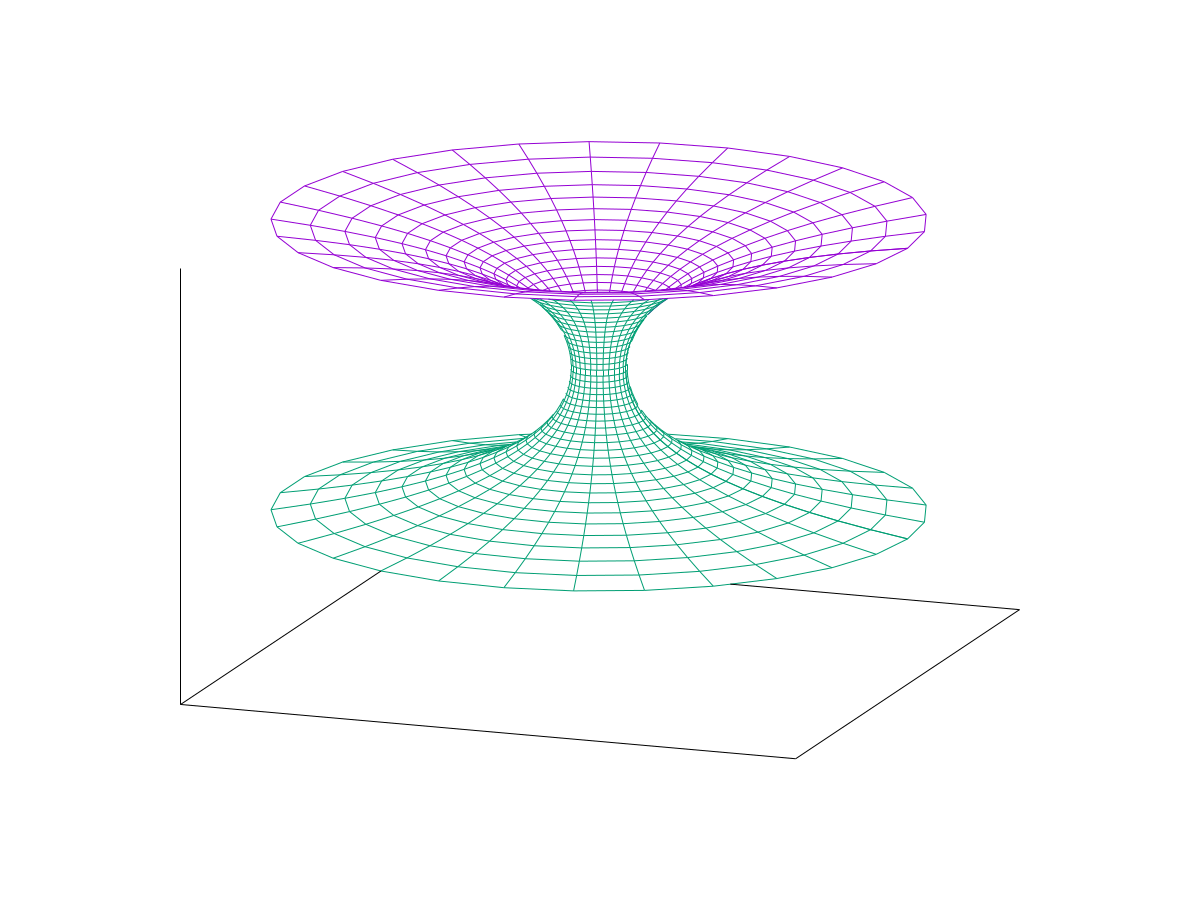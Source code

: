 set parametric
set isosamples 50,30
set urange [-pi:pi]
set vrange [-pi:pi]
set hidd

# quitar etiquetas de los ejes
unset xtics
unset ytics
unset ztics

# quitar comentario sobre la carta
set key off
set view 70,200
splot cosh(u)*cos(v), cosh(u)*sin(v),u
pause -1

